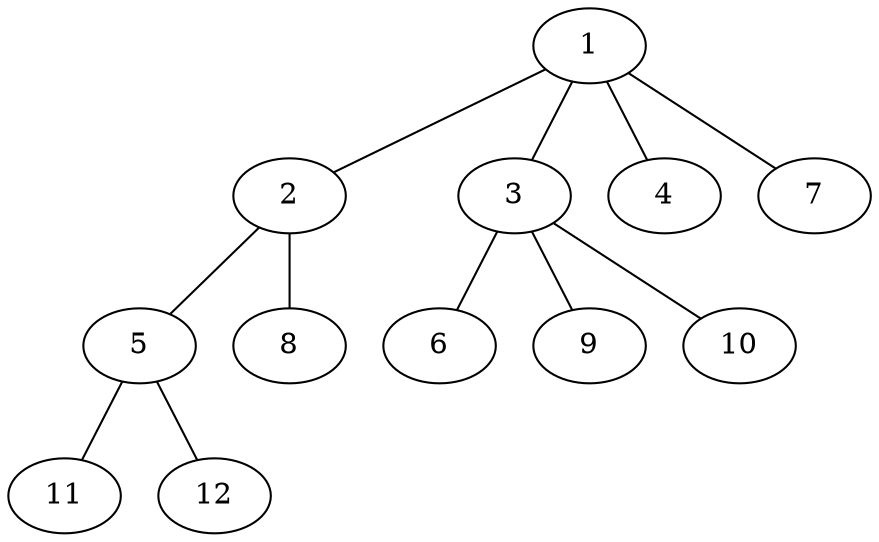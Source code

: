 graph molecule_537 {
	1	 [chem=C];
	2	 [chem=C];
	1 -- 2	 [valence=1];
	3	 [chem=C];
	1 -- 3	 [valence=1];
	4	 [chem=Cl];
	1 -- 4	 [valence=1];
	7	 [chem=H];
	1 -- 7	 [valence=1];
	5	 [chem=C];
	2 -- 5	 [valence=2];
	8	 [chem=H];
	2 -- 8	 [valence=1];
	6	 [chem=Cl];
	3 -- 6	 [valence=1];
	9	 [chem=H];
	3 -- 9	 [valence=1];
	10	 [chem=H];
	3 -- 10	 [valence=1];
	11	 [chem=H];
	5 -- 11	 [valence=1];
	12	 [chem=H];
	5 -- 12	 [valence=1];
}
